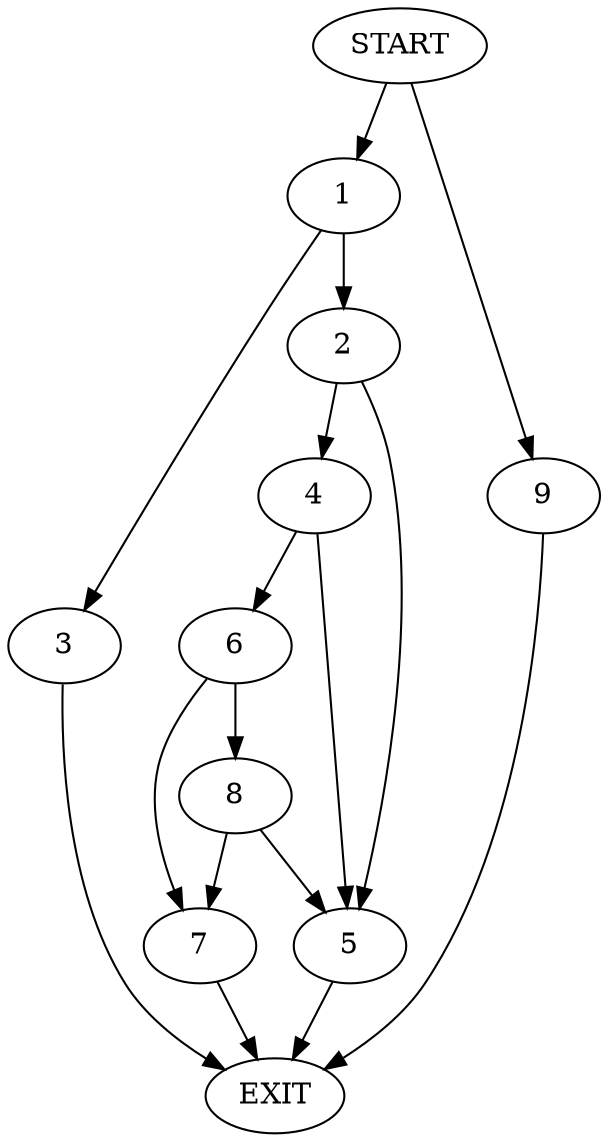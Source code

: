digraph {
0 [label="START"]
10 [label="EXIT"]
0 -> 1
1 -> 2
1 -> 3
3 -> 10
2 -> 4
2 -> 5
4 -> 6
4 -> 5
5 -> 10
6 -> 7
6 -> 8
8 -> 7
8 -> 5
7 -> 10
0 -> 9
9 -> 10
}
